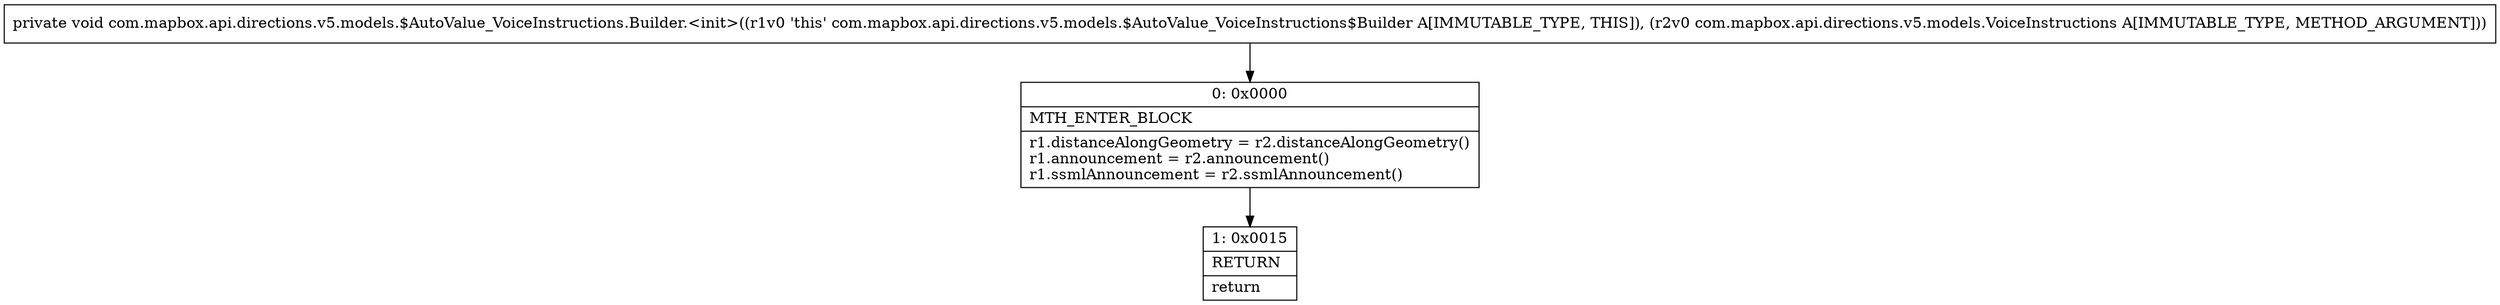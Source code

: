 digraph "CFG forcom.mapbox.api.directions.v5.models.$AutoValue_VoiceInstructions.Builder.\<init\>(Lcom\/mapbox\/api\/directions\/v5\/models\/VoiceInstructions;)V" {
Node_0 [shape=record,label="{0\:\ 0x0000|MTH_ENTER_BLOCK\l|r1.distanceAlongGeometry = r2.distanceAlongGeometry()\lr1.announcement = r2.announcement()\lr1.ssmlAnnouncement = r2.ssmlAnnouncement()\l}"];
Node_1 [shape=record,label="{1\:\ 0x0015|RETURN\l|return\l}"];
MethodNode[shape=record,label="{private void com.mapbox.api.directions.v5.models.$AutoValue_VoiceInstructions.Builder.\<init\>((r1v0 'this' com.mapbox.api.directions.v5.models.$AutoValue_VoiceInstructions$Builder A[IMMUTABLE_TYPE, THIS]), (r2v0 com.mapbox.api.directions.v5.models.VoiceInstructions A[IMMUTABLE_TYPE, METHOD_ARGUMENT])) }"];
MethodNode -> Node_0;
Node_0 -> Node_1;
}

